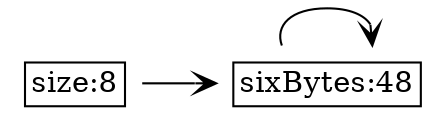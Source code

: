 digraph G {
  rankdir = LR;
  node [shape=plaintext];
  edge [arrowhead=vee];

  n0 [label=<
    <TABLE BORDER="0" CELLBORDER="1" CELLSPACING="0">
      <TR><TD>size:8</TD></TR>
    </TABLE>
  >];
  n1 [label=<
    <TABLE BORDER="0" CELLBORDER="1" CELLSPACING="0">
      <TR><TD>sixBytes:48</TD></TR>
    </TABLE>
  >];

  n1 -> n1;
  n0 -> n1;
}